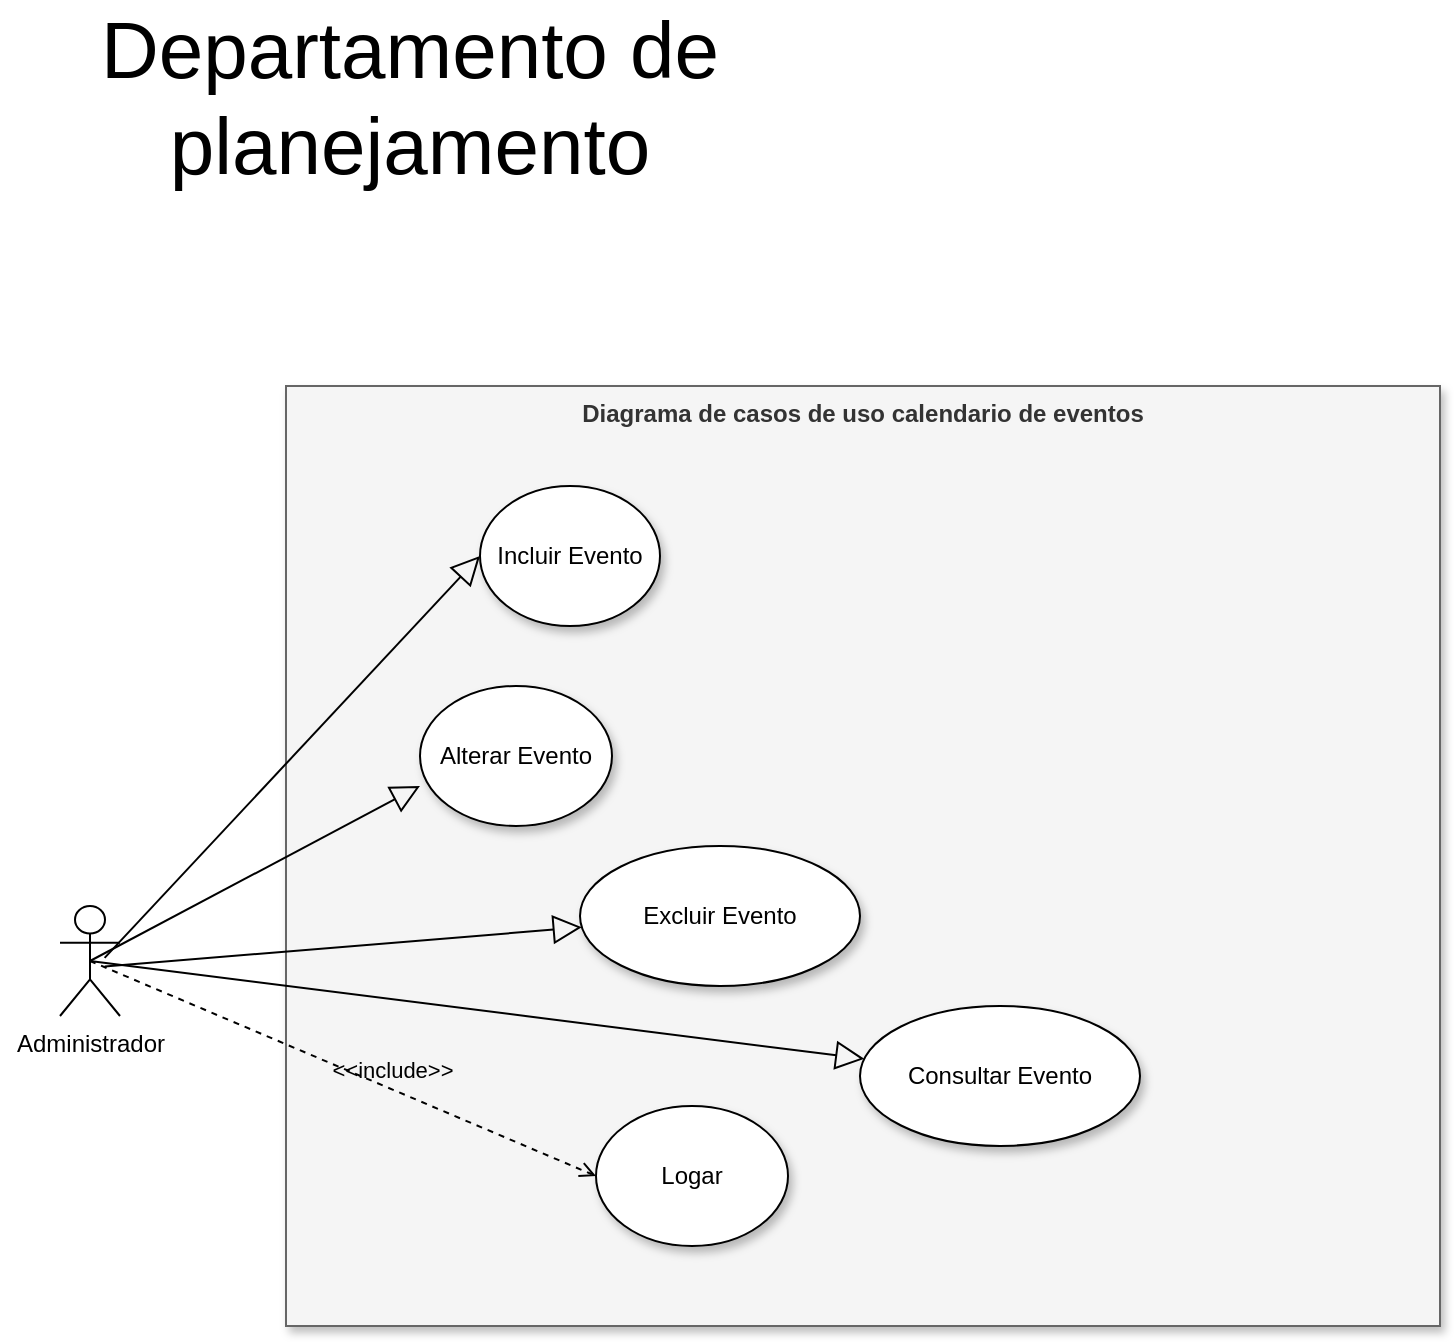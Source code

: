 <mxfile version="21.1.2" type="github">
  <diagram name="Página-1" id="rkHG6nmuOjkpt8-TUzvK">
    <mxGraphModel dx="794" dy="477" grid="1" gridSize="10" guides="1" tooltips="1" connect="1" arrows="1" fold="1" page="1" pageScale="1" pageWidth="827" pageHeight="1169" math="0" shadow="0">
      <root>
        <mxCell id="0" />
        <mxCell id="1" parent="0" />
        <mxCell id="QimY8xbkl2on-bAjsN7t-3" value="Departamento de planejamento" style="text;html=1;strokeColor=none;fillColor=none;align=center;verticalAlign=middle;whiteSpace=wrap;rounded=0;fontSize=40;" parent="1" vertex="1">
          <mxGeometry x="20" y="80" width="410" height="30" as="geometry" />
        </mxCell>
        <mxCell id="IfJ1QCMbeDYxTQooLl67-13" value="Diagrama de casos de uso calendario de eventos" style="shape=rect;html=1;verticalAlign=top;fontStyle=1;whiteSpace=wrap;align=center;fillColor=#f5f5f5;fontColor=#333333;strokeColor=#666666;shadow=1;" parent="1" vertex="1">
          <mxGeometry x="163" y="240" width="577" height="470" as="geometry" />
        </mxCell>
        <mxCell id="IfJ1QCMbeDYxTQooLl67-19" value="Incluir Evento" style="ellipse;whiteSpace=wrap;html=1;shadow=1;" parent="1" vertex="1">
          <mxGeometry x="260" y="290" width="90" height="70" as="geometry" />
        </mxCell>
        <mxCell id="IfJ1QCMbeDYxTQooLl67-20" value="Administrador" style="shape=umlActor;html=1;verticalLabelPosition=bottom;verticalAlign=top;align=center;" parent="1" vertex="1">
          <mxGeometry x="50" y="500" width="30" height="55" as="geometry" />
        </mxCell>
        <mxCell id="IfJ1QCMbeDYxTQooLl67-21" value="" style="edgeStyle=none;html=1;endArrow=block;endFill=0;endSize=12;verticalAlign=bottom;rounded=0;entryX=0;entryY=0.5;entryDx=0;entryDy=0;exitX=0.744;exitY=0.472;exitDx=0;exitDy=0;exitPerimeter=0;" parent="1" source="IfJ1QCMbeDYxTQooLl67-20" target="IfJ1QCMbeDYxTQooLl67-19" edge="1">
          <mxGeometry width="160" relative="1" as="geometry">
            <mxPoint x="130" y="405" as="sourcePoint" />
            <mxPoint x="290" y="405" as="targetPoint" />
          </mxGeometry>
        </mxCell>
        <mxCell id="IfJ1QCMbeDYxTQooLl67-22" value="Alterar Evento" style="ellipse;whiteSpace=wrap;html=1;shadow=1;" parent="1" vertex="1">
          <mxGeometry x="230" y="390" width="96" height="70" as="geometry" />
        </mxCell>
        <mxCell id="IfJ1QCMbeDYxTQooLl67-23" value="Excluir Evento" style="ellipse;whiteSpace=wrap;html=1;shadow=1;" parent="1" vertex="1">
          <mxGeometry x="310" y="470" width="140" height="70" as="geometry" />
        </mxCell>
        <mxCell id="IfJ1QCMbeDYxTQooLl67-24" value="" style="edgeStyle=none;html=1;endArrow=block;endFill=0;endSize=12;verticalAlign=bottom;rounded=0;entryX=0;entryY=0.714;entryDx=0;entryDy=0;entryPerimeter=0;exitX=0.5;exitY=0.5;exitDx=0;exitDy=0;exitPerimeter=0;" parent="1" source="IfJ1QCMbeDYxTQooLl67-20" target="IfJ1QCMbeDYxTQooLl67-22" edge="1">
          <mxGeometry width="160" relative="1" as="geometry">
            <mxPoint x="140" y="484.5" as="sourcePoint" />
            <mxPoint x="300" y="484.5" as="targetPoint" />
          </mxGeometry>
        </mxCell>
        <mxCell id="IfJ1QCMbeDYxTQooLl67-25" value="" style="edgeStyle=none;html=1;endArrow=block;endFill=0;endSize=12;verticalAlign=bottom;rounded=0;exitX=0.744;exitY=0.55;exitDx=0;exitDy=0;exitPerimeter=0;" parent="1" source="IfJ1QCMbeDYxTQooLl67-20" target="IfJ1QCMbeDYxTQooLl67-23" edge="1">
          <mxGeometry width="160" relative="1" as="geometry">
            <mxPoint x="150" y="554.5" as="sourcePoint" />
            <mxPoint x="370" y="515" as="targetPoint" />
          </mxGeometry>
        </mxCell>
        <mxCell id="IfJ1QCMbeDYxTQooLl67-27" value="Consultar Evento" style="ellipse;whiteSpace=wrap;html=1;shadow=1;" parent="1" vertex="1">
          <mxGeometry x="450" y="550" width="140" height="70" as="geometry" />
        </mxCell>
        <mxCell id="IfJ1QCMbeDYxTQooLl67-28" value="" style="edgeStyle=none;html=1;endArrow=block;endFill=0;endSize=12;verticalAlign=bottom;rounded=0;exitX=0.5;exitY=0.5;exitDx=0;exitDy=0;exitPerimeter=0;" parent="1" source="IfJ1QCMbeDYxTQooLl67-20" target="IfJ1QCMbeDYxTQooLl67-27" edge="1">
          <mxGeometry width="160" relative="1" as="geometry">
            <mxPoint x="90" y="495" as="sourcePoint" />
            <mxPoint x="410" y="510" as="targetPoint" />
          </mxGeometry>
        </mxCell>
        <mxCell id="IfJ1QCMbeDYxTQooLl67-29" value="Logar" style="ellipse;whiteSpace=wrap;html=1;shadow=1;" parent="1" vertex="1">
          <mxGeometry x="318" y="600" width="96" height="70" as="geometry" />
        </mxCell>
        <mxCell id="IfJ1QCMbeDYxTQooLl67-30" value="&amp;lt;&amp;lt;include&amp;gt;&amp;gt;" style="edgeStyle=none;html=1;endArrow=open;verticalAlign=bottom;dashed=1;labelBackgroundColor=none;rounded=0;exitX=0.5;exitY=0.5;exitDx=0;exitDy=0;exitPerimeter=0;entryX=0;entryY=0.5;entryDx=0;entryDy=0;" parent="1" source="IfJ1QCMbeDYxTQooLl67-20" target="IfJ1QCMbeDYxTQooLl67-29" edge="1">
          <mxGeometry x="0.191" y="2" width="160" relative="1" as="geometry">
            <mxPoint x="140" y="645" as="sourcePoint" />
            <mxPoint x="300" y="645" as="targetPoint" />
            <mxPoint y="1" as="offset" />
          </mxGeometry>
        </mxCell>
      </root>
    </mxGraphModel>
  </diagram>
</mxfile>
